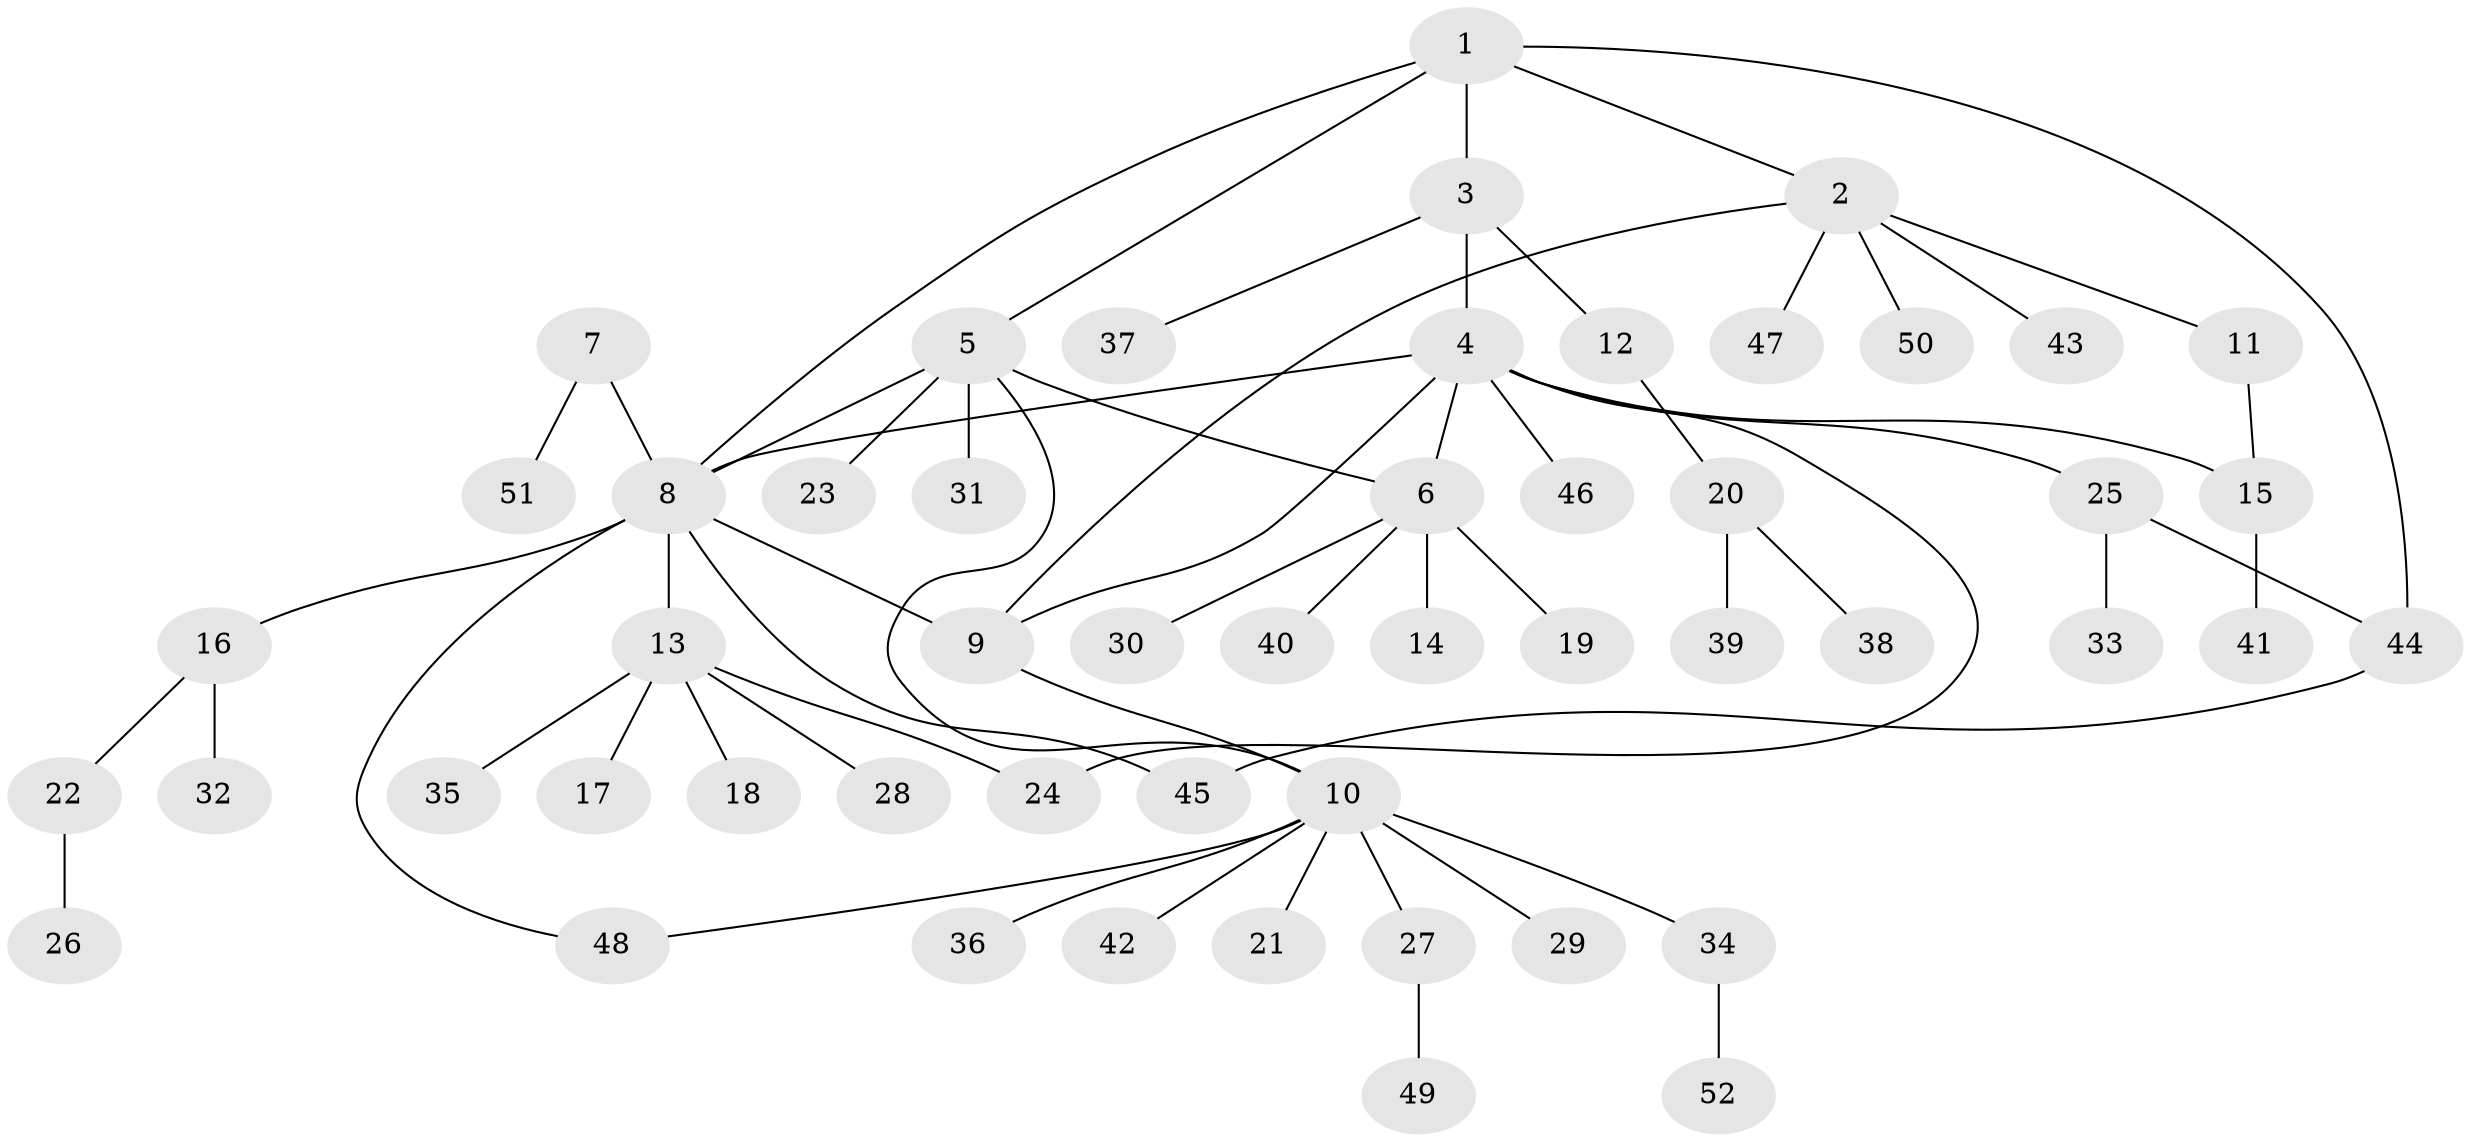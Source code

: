 // coarse degree distribution, {5: 0.09375, 10: 0.03125, 1: 0.46875, 2: 0.21875, 4: 0.0625, 8: 0.03125, 3: 0.0625, 6: 0.03125}
// Generated by graph-tools (version 1.1) at 2025/37/03/04/25 23:37:32]
// undirected, 52 vertices, 62 edges
graph export_dot {
  node [color=gray90,style=filled];
  1;
  2;
  3;
  4;
  5;
  6;
  7;
  8;
  9;
  10;
  11;
  12;
  13;
  14;
  15;
  16;
  17;
  18;
  19;
  20;
  21;
  22;
  23;
  24;
  25;
  26;
  27;
  28;
  29;
  30;
  31;
  32;
  33;
  34;
  35;
  36;
  37;
  38;
  39;
  40;
  41;
  42;
  43;
  44;
  45;
  46;
  47;
  48;
  49;
  50;
  51;
  52;
  1 -- 2;
  1 -- 3;
  1 -- 5;
  1 -- 8;
  1 -- 44;
  2 -- 9;
  2 -- 11;
  2 -- 43;
  2 -- 47;
  2 -- 50;
  3 -- 4;
  3 -- 12;
  3 -- 37;
  4 -- 6;
  4 -- 8;
  4 -- 9;
  4 -- 15;
  4 -- 24;
  4 -- 25;
  4 -- 46;
  5 -- 6;
  5 -- 8;
  5 -- 10;
  5 -- 23;
  5 -- 31;
  6 -- 14;
  6 -- 19;
  6 -- 30;
  6 -- 40;
  7 -- 8;
  7 -- 51;
  8 -- 9;
  8 -- 13;
  8 -- 16;
  8 -- 45;
  8 -- 48;
  9 -- 10;
  10 -- 21;
  10 -- 27;
  10 -- 29;
  10 -- 34;
  10 -- 36;
  10 -- 42;
  10 -- 48;
  11 -- 15;
  12 -- 20;
  13 -- 17;
  13 -- 18;
  13 -- 24;
  13 -- 28;
  13 -- 35;
  15 -- 41;
  16 -- 22;
  16 -- 32;
  20 -- 38;
  20 -- 39;
  22 -- 26;
  25 -- 33;
  25 -- 44;
  27 -- 49;
  34 -- 52;
  44 -- 45;
}
